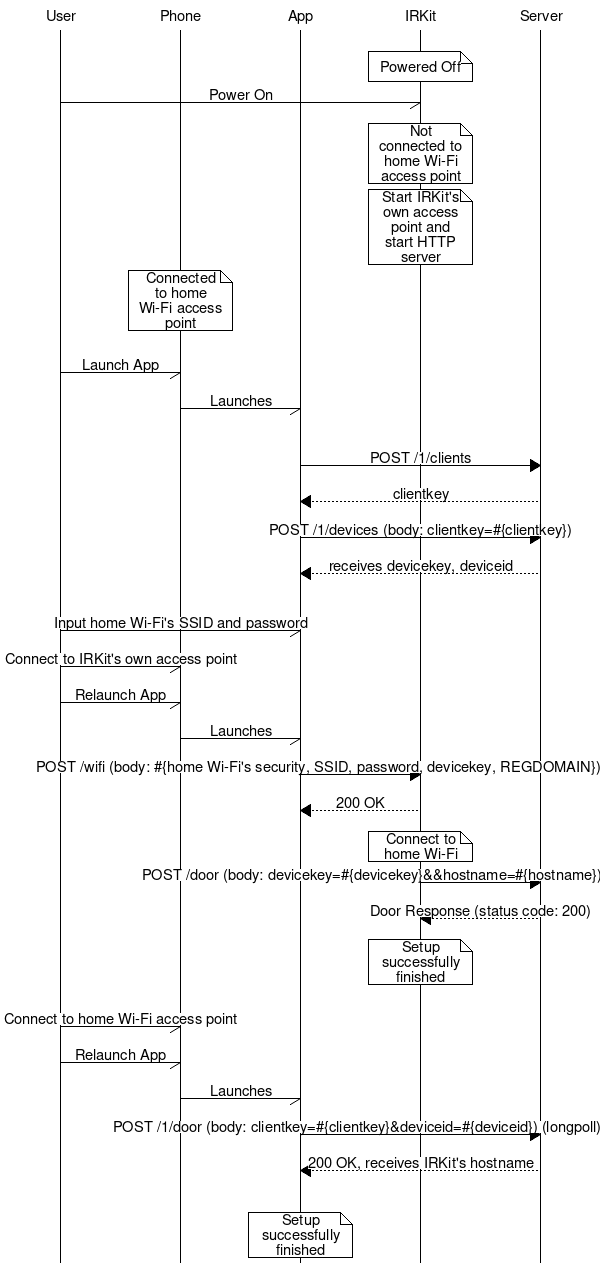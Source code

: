 msc {
    # entities
    User, Phone, App, IRKit, Server;

    # space
    |||;

    IRKit note IRKit [label = "Powered Off"];

    User -> IRKit    [label = "Power On"];
    IRKit note IRKit [label = "Not connected to home Wi-Fi access point"];
    IRKit note IRKit [label = "Start IRKit's own access point and start HTTP server"];
    Phone note Phone [label = "Connected to home Wi-Fi access point"];

    |||;

    User -> Phone    [label = "Launch App"];
    Phone -> App     [label = "Launches"];

    |||;

    App => Server    [label = "POST /1/clients"];
    App << Server    [label = "clientkey"];

    App => Server    [label = "POST /1/devices (body: clientkey=#{clientkey})"];
    App << Server    [label = "receives devicekey, deviceid"];

    |||;

    User -> App      [label = "Input home Wi-Fi's SSID and password"];
    User -> Phone    [label = "Connect to IRKit's own access point"];
    User -> Phone    [label = "Relaunch App"];
    Phone -> App     [label = "Launches"];

    App => IRKit     [label = "POST /wifi (body: #{home Wi-Fi's security, SSID, password, devicekey, REGDOMAIN})"];
    App << IRKit     [label = "200 OK"];

    IRKit note IRKit [label = "Connect to home Wi-Fi"];

    IRKit => Server  [label = "POST /door (body: devicekey=#{devicekey}&&hostname=#{hostname})"];
    IRKit << Server  [label = "Door Response (status code: 200)"];

    IRKit note IRKit [label = "Setup successfully finished"];

    |||;

    User -> Phone    [label = "Connect to home Wi-Fi access point"];
    User -> Phone    [label = "Relaunch App"];
    Phone -> App     [label = "Launches"];

    App => Server    [label = "POST /1/door (body: clientkey=#{clientkey}&deviceid=#{deviceid}) (longpoll)"];

    App << Server    [label = "200 OK, receives IRKit's hostname"];

    |||;

    App note App     [label = "Setup successfully finished"];
}
